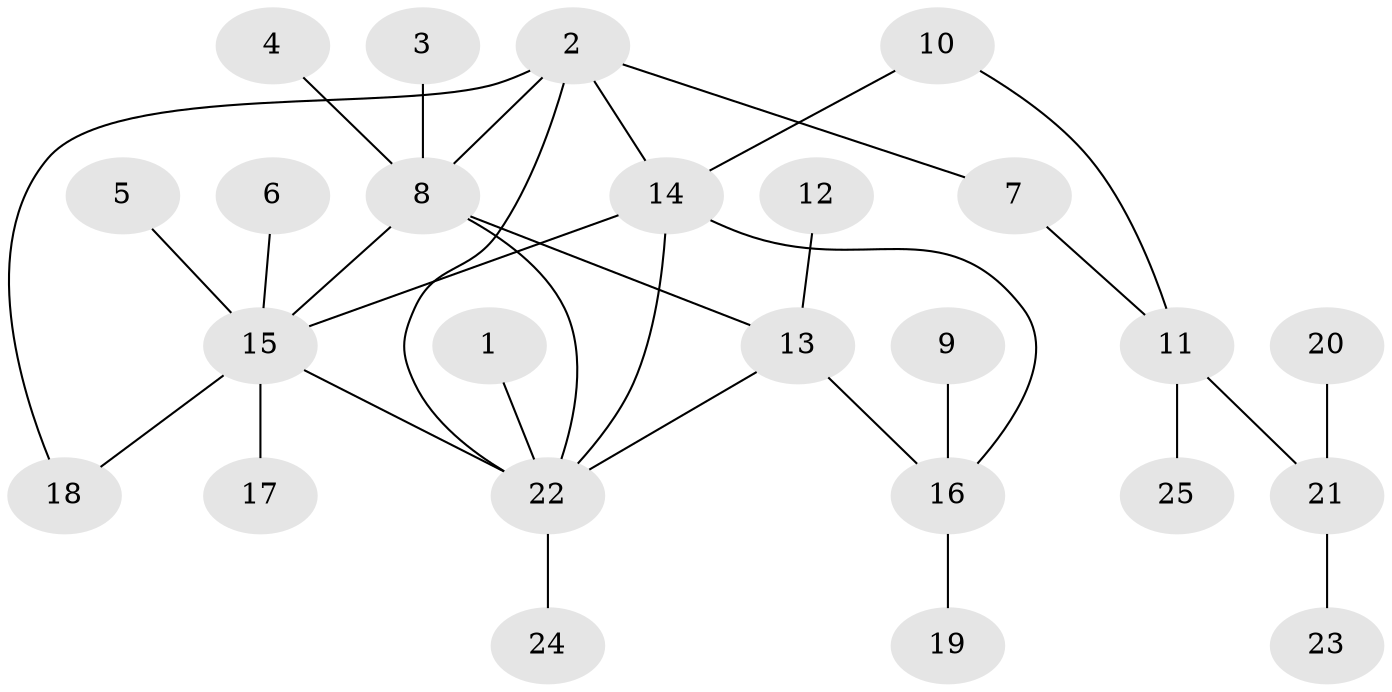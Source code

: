 // original degree distribution, {9: 0.04, 1: 0.6, 7: 0.02, 5: 0.06, 6: 0.02, 3: 0.04, 4: 0.1, 2: 0.12}
// Generated by graph-tools (version 1.1) at 2025/37/03/04/25 23:37:50]
// undirected, 25 vertices, 32 edges
graph export_dot {
  node [color=gray90,style=filled];
  1;
  2;
  3;
  4;
  5;
  6;
  7;
  8;
  9;
  10;
  11;
  12;
  13;
  14;
  15;
  16;
  17;
  18;
  19;
  20;
  21;
  22;
  23;
  24;
  25;
  1 -- 22 [weight=1.0];
  2 -- 7 [weight=1.0];
  2 -- 8 [weight=1.0];
  2 -- 14 [weight=1.0];
  2 -- 18 [weight=1.0];
  2 -- 22 [weight=1.0];
  3 -- 8 [weight=1.0];
  4 -- 8 [weight=1.0];
  5 -- 15 [weight=1.0];
  6 -- 15 [weight=1.0];
  7 -- 11 [weight=1.0];
  8 -- 13 [weight=1.0];
  8 -- 15 [weight=1.0];
  8 -- 22 [weight=1.0];
  9 -- 16 [weight=1.0];
  10 -- 11 [weight=1.0];
  10 -- 14 [weight=1.0];
  11 -- 21 [weight=1.0];
  11 -- 25 [weight=1.0];
  12 -- 13 [weight=1.0];
  13 -- 16 [weight=1.0];
  13 -- 22 [weight=1.0];
  14 -- 15 [weight=1.0];
  14 -- 16 [weight=1.0];
  14 -- 22 [weight=1.0];
  15 -- 17 [weight=1.0];
  15 -- 18 [weight=1.0];
  15 -- 22 [weight=1.0];
  16 -- 19 [weight=1.0];
  20 -- 21 [weight=1.0];
  21 -- 23 [weight=1.0];
  22 -- 24 [weight=1.0];
}

